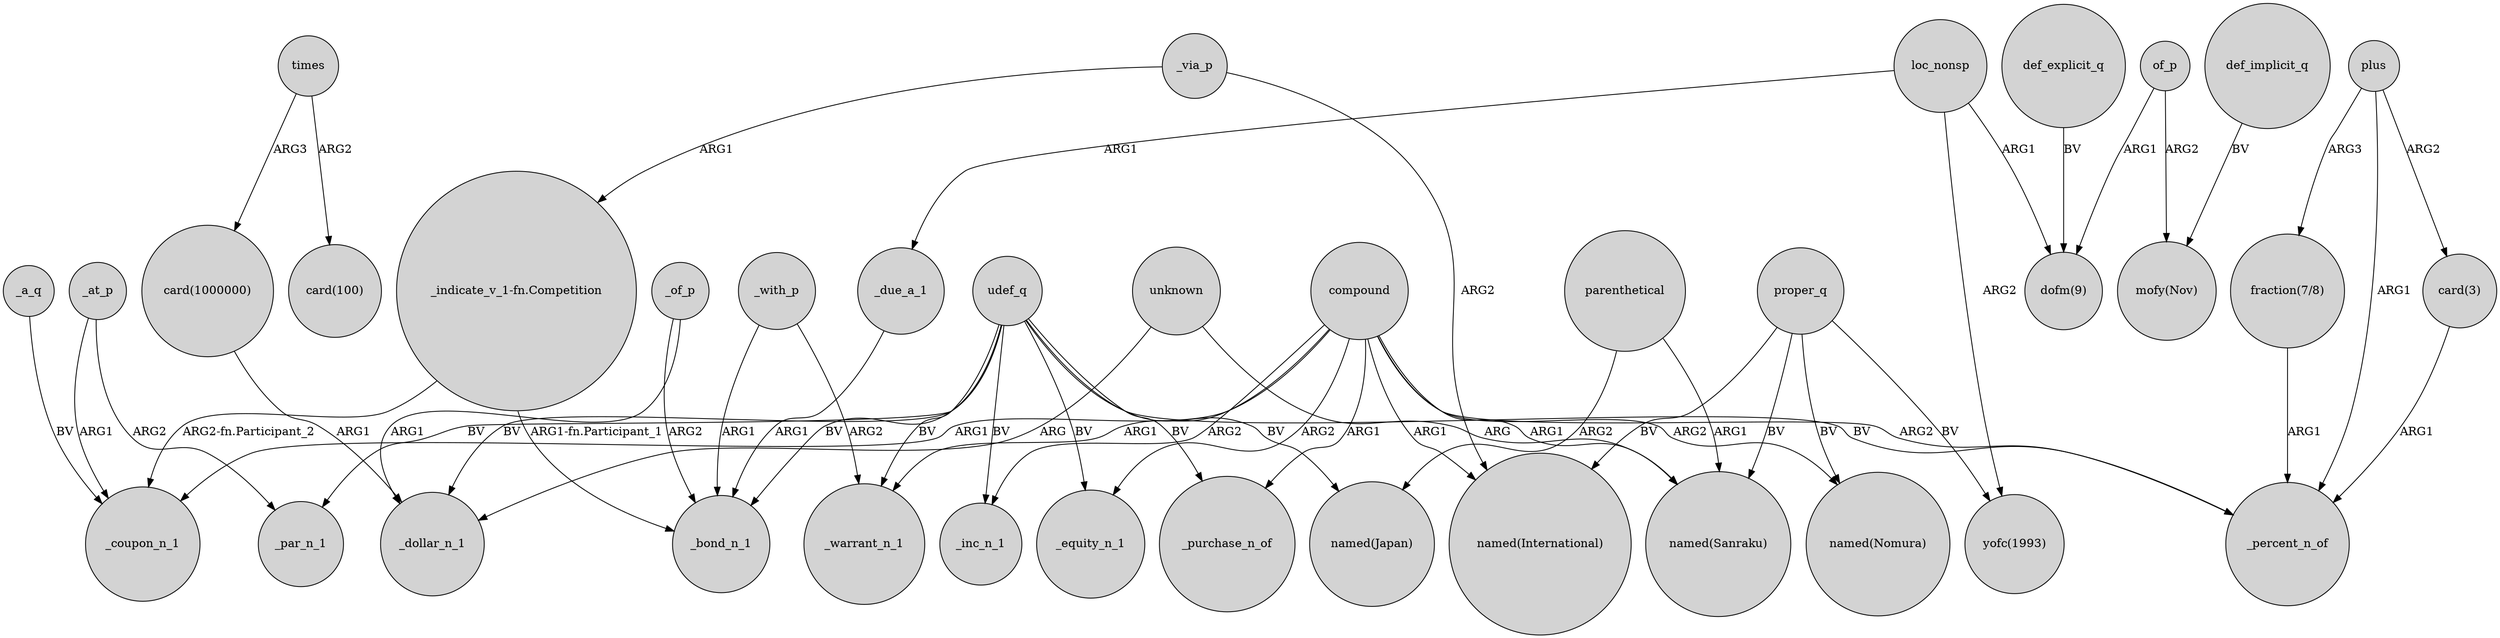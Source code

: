 digraph {
	node [shape=circle style=filled]
	_of_p -> _dollar_n_1 [label=ARG1]
	compound -> _coupon_n_1 [label=ARG1]
	proper_q -> "named(Sanraku)" [label=BV]
	def_explicit_q -> "dofm(9)" [label=BV]
	compound -> _purchase_n_of [label=ARG1]
	_at_p -> _par_n_1 [label=ARG2]
	udef_q -> _bond_n_1 [label=BV]
	of_p -> "mofy(Nov)" [label=ARG2]
	loc_nonsp -> "dofm(9)" [label=ARG1]
	_with_p -> _bond_n_1 [label=ARG1]
	udef_q -> _equity_n_1 [label=BV]
	"card(3)" -> _percent_n_of [label=ARG1]
	compound -> "named(International)" [label=ARG1]
	times -> "card(1000000)" [label=ARG3]
	_of_p -> _bond_n_1 [label=ARG2]
	compound -> _equity_n_1 [label=ARG2]
	parenthetical -> "named(Japan)" [label=ARG2]
	times -> "card(100)" [label=ARG2]
	loc_nonsp -> "yofc(1993)" [label=ARG2]
	"fraction(7/8)" -> _percent_n_of [label=ARG1]
	parenthetical -> "named(Sanraku)" [label=ARG1]
	proper_q -> "yofc(1993)" [label=BV]
	_a_q -> _coupon_n_1 [label=BV]
	compound -> "named(Nomura)" [label=ARG2]
	unknown -> _dollar_n_1 [label=ARG]
	plus -> _percent_n_of [label=ARG1]
	udef_q -> "named(Japan)" [label=BV]
	_at_p -> _coupon_n_1 [label=ARG1]
	udef_q -> _inc_n_1 [label=BV]
	_via_p -> "_indicate_v_1-fn.Competition" [label=ARG1]
	_due_a_1 -> _bond_n_1 [label=ARG1]
	compound -> _inc_n_1 [label=ARG2]
	udef_q -> _purchase_n_of [label=BV]
	udef_q -> _percent_n_of [label=BV]
	proper_q -> "named(International)" [label=BV]
	_via_p -> "named(International)" [label=ARG2]
	plus -> "fraction(7/8)" [label=ARG3]
	compound -> _percent_n_of [label=ARG2]
	udef_q -> _par_n_1 [label=BV]
	_with_p -> _warrant_n_1 [label=ARG2]
	plus -> "card(3)" [label=ARG2]
	udef_q -> _dollar_n_1 [label=BV]
	"card(1000000)" -> _dollar_n_1 [label=ARG1]
	udef_q -> _warrant_n_1 [label=BV]
	of_p -> "dofm(9)" [label=ARG1]
	loc_nonsp -> _due_a_1 [label=ARG1]
	proper_q -> "named(Nomura)" [label=BV]
	"_indicate_v_1-fn.Competition" -> _bond_n_1 [label="ARG1-fn.Participant_1"]
	"_indicate_v_1-fn.Competition" -> _coupon_n_1 [label="ARG2-fn.Participant_2"]
	compound -> _warrant_n_1 [label=ARG1]
	def_implicit_q -> "mofy(Nov)" [label=BV]
	unknown -> "named(Sanraku)" [label=ARG]
	compound -> "named(Sanraku)" [label=ARG1]
}
